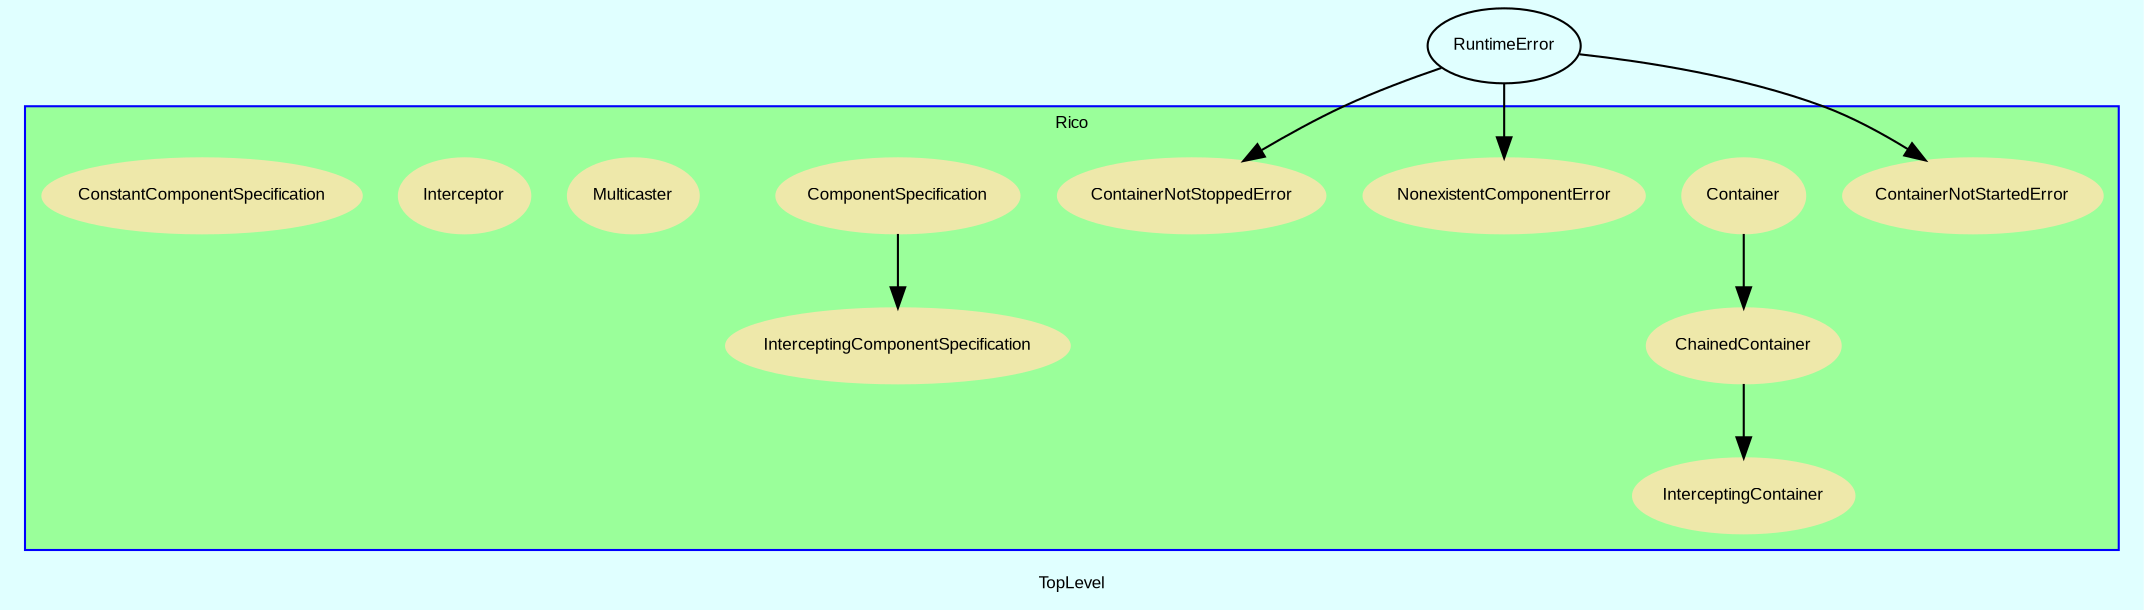 digraph TopLevel {
    compound = true
    bgcolor = lightcyan1
    fontname = Arial
    fontsize = 8
    label = "TopLevel"
    node [
        fontname = Arial,
        fontsize = 8,
        color = black
    ]

    RuntimeError [
        URL = "classes/RuntimeError.html",
        label = "RuntimeError"
    ]

    RuntimeError -> Rico__ContainerNotStartedError [

    ]

    Rico__Container -> Rico__ChainedContainer [

    ]

    RuntimeError -> Rico__NonexistentComponentError [

    ]

    Rico__ChainedContainer -> Rico__InterceptingContainer [

    ]

    RuntimeError -> Rico__ContainerNotStoppedError [

    ]

    Rico__ComponentSpecification -> Rico__InterceptingComponentSpecification [

    ]

    subgraph cluster_Rico {
        fillcolor = palegreen1
        URL = "classes/Rico.html"
        fontname = Arial
        color = blue
        label = "Rico"
        style = filled
        Rico [
            shape = plaintext,
            height = 0.01,
            width = 0.01,
            label = ""
        ]

        Rico__Container [
            fontcolor = black,
            URL = "classes/Rico/Container.html",
            shape = ellipse,
            color = palegoldenrod,
            style = filled,
            label = "Container"
        ]

        Rico__ContainerNotStartedError [
            fontcolor = black,
            URL = "classes/Rico/ContainerNotStartedError.html",
            shape = ellipse,
            color = palegoldenrod,
            style = filled,
            label = "ContainerNotStartedError"
        ]

        Rico__ChainedContainer [
            fontcolor = black,
            URL = "classes/Rico/ChainedContainer.html",
            shape = ellipse,
            color = palegoldenrod,
            style = filled,
            label = "ChainedContainer"
        ]

        Rico__NonexistentComponentError [
            fontcolor = black,
            URL = "classes/Rico/NonexistentComponentError.html",
            shape = ellipse,
            color = palegoldenrod,
            style = filled,
            label = "NonexistentComponentError"
        ]

        Rico__InterceptingContainer [
            fontcolor = black,
            URL = "classes/Rico/InterceptingContainer.html",
            shape = ellipse,
            color = palegoldenrod,
            style = filled,
            label = "InterceptingContainer"
        ]

        Rico__Multicaster [
            fontcolor = black,
            URL = "classes/Rico/Multicaster.html",
            shape = ellipse,
            color = palegoldenrod,
            style = filled,
            label = "Multicaster"
        ]

        Rico__ComponentSpecification [
            fontcolor = black,
            URL = "classes/Rico/ComponentSpecification.html",
            shape = ellipse,
            color = palegoldenrod,
            style = filled,
            label = "ComponentSpecification"
        ]

        Rico__ContainerNotStoppedError [
            fontcolor = black,
            URL = "classes/Rico/ContainerNotStoppedError.html",
            shape = ellipse,
            color = palegoldenrod,
            style = filled,
            label = "ContainerNotStoppedError"
        ]

        Rico__Interceptor [
            fontcolor = black,
            URL = "classes/Rico/Interceptor.html",
            shape = ellipse,
            color = palegoldenrod,
            style = filled,
            label = "Interceptor"
        ]

        Rico__ConstantComponentSpecification [
            fontcolor = black,
            URL = "classes/Rico/ConstantComponentSpecification.html",
            shape = ellipse,
            color = palegoldenrod,
            style = filled,
            label = "ConstantComponentSpecification"
        ]

        Rico__InterceptingComponentSpecification [
            fontcolor = black,
            URL = "classes/Rico/InterceptingComponentSpecification.html",
            shape = ellipse,
            color = palegoldenrod,
            style = filled,
            label = "InterceptingComponentSpecification"
        ]

    }

}

